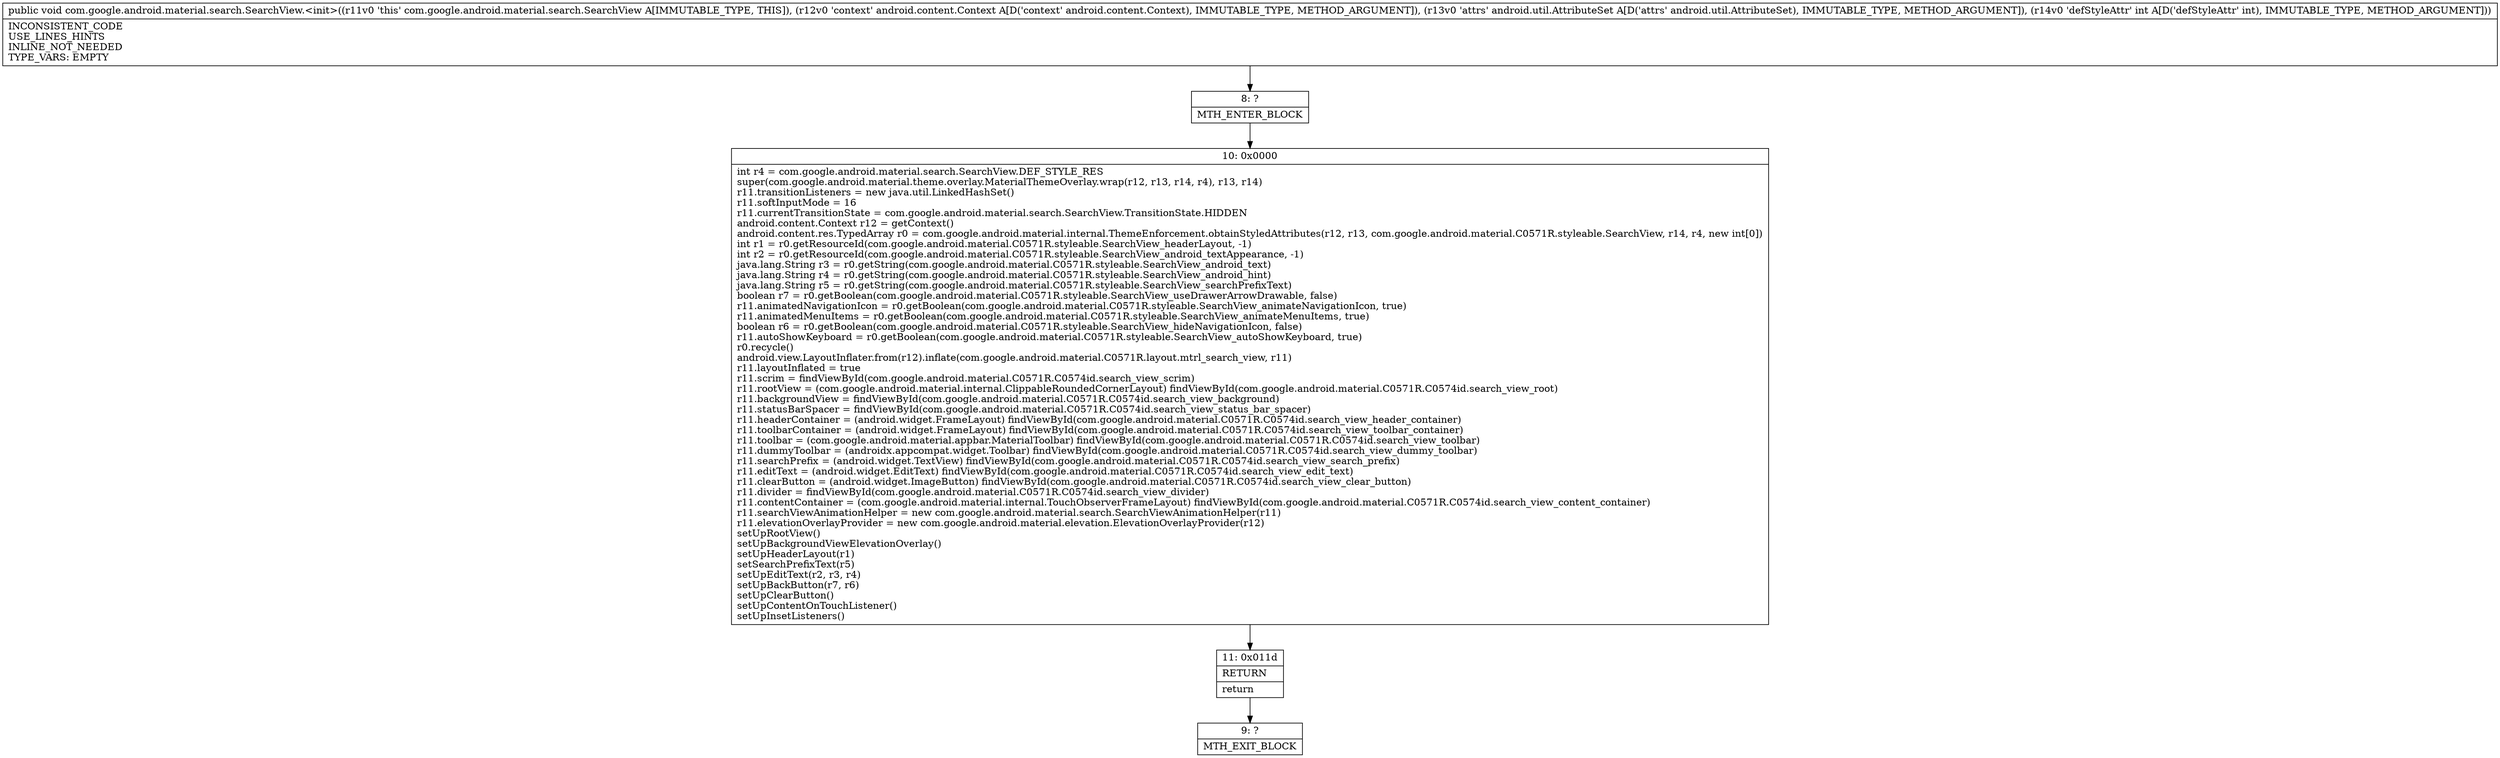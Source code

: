 digraph "CFG forcom.google.android.material.search.SearchView.\<init\>(Landroid\/content\/Context;Landroid\/util\/AttributeSet;I)V" {
Node_8 [shape=record,label="{8\:\ ?|MTH_ENTER_BLOCK\l}"];
Node_10 [shape=record,label="{10\:\ 0x0000|int r4 = com.google.android.material.search.SearchView.DEF_STYLE_RES\lsuper(com.google.android.material.theme.overlay.MaterialThemeOverlay.wrap(r12, r13, r14, r4), r13, r14)\lr11.transitionListeners = new java.util.LinkedHashSet()\lr11.softInputMode = 16\lr11.currentTransitionState = com.google.android.material.search.SearchView.TransitionState.HIDDEN\landroid.content.Context r12 = getContext()\landroid.content.res.TypedArray r0 = com.google.android.material.internal.ThemeEnforcement.obtainStyledAttributes(r12, r13, com.google.android.material.C0571R.styleable.SearchView, r14, r4, new int[0])\lint r1 = r0.getResourceId(com.google.android.material.C0571R.styleable.SearchView_headerLayout, \-1)\lint r2 = r0.getResourceId(com.google.android.material.C0571R.styleable.SearchView_android_textAppearance, \-1)\ljava.lang.String r3 = r0.getString(com.google.android.material.C0571R.styleable.SearchView_android_text)\ljava.lang.String r4 = r0.getString(com.google.android.material.C0571R.styleable.SearchView_android_hint)\ljava.lang.String r5 = r0.getString(com.google.android.material.C0571R.styleable.SearchView_searchPrefixText)\lboolean r7 = r0.getBoolean(com.google.android.material.C0571R.styleable.SearchView_useDrawerArrowDrawable, false)\lr11.animatedNavigationIcon = r0.getBoolean(com.google.android.material.C0571R.styleable.SearchView_animateNavigationIcon, true)\lr11.animatedMenuItems = r0.getBoolean(com.google.android.material.C0571R.styleable.SearchView_animateMenuItems, true)\lboolean r6 = r0.getBoolean(com.google.android.material.C0571R.styleable.SearchView_hideNavigationIcon, false)\lr11.autoShowKeyboard = r0.getBoolean(com.google.android.material.C0571R.styleable.SearchView_autoShowKeyboard, true)\lr0.recycle()\landroid.view.LayoutInflater.from(r12).inflate(com.google.android.material.C0571R.layout.mtrl_search_view, r11)\lr11.layoutInflated = true\lr11.scrim = findViewById(com.google.android.material.C0571R.C0574id.search_view_scrim)\lr11.rootView = (com.google.android.material.internal.ClippableRoundedCornerLayout) findViewById(com.google.android.material.C0571R.C0574id.search_view_root)\lr11.backgroundView = findViewById(com.google.android.material.C0571R.C0574id.search_view_background)\lr11.statusBarSpacer = findViewById(com.google.android.material.C0571R.C0574id.search_view_status_bar_spacer)\lr11.headerContainer = (android.widget.FrameLayout) findViewById(com.google.android.material.C0571R.C0574id.search_view_header_container)\lr11.toolbarContainer = (android.widget.FrameLayout) findViewById(com.google.android.material.C0571R.C0574id.search_view_toolbar_container)\lr11.toolbar = (com.google.android.material.appbar.MaterialToolbar) findViewById(com.google.android.material.C0571R.C0574id.search_view_toolbar)\lr11.dummyToolbar = (androidx.appcompat.widget.Toolbar) findViewById(com.google.android.material.C0571R.C0574id.search_view_dummy_toolbar)\lr11.searchPrefix = (android.widget.TextView) findViewById(com.google.android.material.C0571R.C0574id.search_view_search_prefix)\lr11.editText = (android.widget.EditText) findViewById(com.google.android.material.C0571R.C0574id.search_view_edit_text)\lr11.clearButton = (android.widget.ImageButton) findViewById(com.google.android.material.C0571R.C0574id.search_view_clear_button)\lr11.divider = findViewById(com.google.android.material.C0571R.C0574id.search_view_divider)\lr11.contentContainer = (com.google.android.material.internal.TouchObserverFrameLayout) findViewById(com.google.android.material.C0571R.C0574id.search_view_content_container)\lr11.searchViewAnimationHelper = new com.google.android.material.search.SearchViewAnimationHelper(r11)\lr11.elevationOverlayProvider = new com.google.android.material.elevation.ElevationOverlayProvider(r12)\lsetUpRootView()\lsetUpBackgroundViewElevationOverlay()\lsetUpHeaderLayout(r1)\lsetSearchPrefixText(r5)\lsetUpEditText(r2, r3, r4)\lsetUpBackButton(r7, r6)\lsetUpClearButton()\lsetUpContentOnTouchListener()\lsetUpInsetListeners()\l}"];
Node_11 [shape=record,label="{11\:\ 0x011d|RETURN\l|return\l}"];
Node_9 [shape=record,label="{9\:\ ?|MTH_EXIT_BLOCK\l}"];
MethodNode[shape=record,label="{public void com.google.android.material.search.SearchView.\<init\>((r11v0 'this' com.google.android.material.search.SearchView A[IMMUTABLE_TYPE, THIS]), (r12v0 'context' android.content.Context A[D('context' android.content.Context), IMMUTABLE_TYPE, METHOD_ARGUMENT]), (r13v0 'attrs' android.util.AttributeSet A[D('attrs' android.util.AttributeSet), IMMUTABLE_TYPE, METHOD_ARGUMENT]), (r14v0 'defStyleAttr' int A[D('defStyleAttr' int), IMMUTABLE_TYPE, METHOD_ARGUMENT]))  | INCONSISTENT_CODE\lUSE_LINES_HINTS\lINLINE_NOT_NEEDED\lTYPE_VARS: EMPTY\l}"];
MethodNode -> Node_8;Node_8 -> Node_10;
Node_10 -> Node_11;
Node_11 -> Node_9;
}

